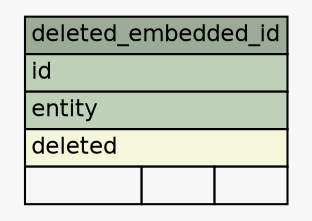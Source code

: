 // dot 2.26.3 on Windows Vista 6.0
// SchemaSpy rev 514
digraph "deleted_embedded_id" {
  graph [
    rankdir="RL"
    bgcolor="#f7f7f7"
    nodesep="0.18"
    ranksep="0.46"
    fontname="Helvetica"
    fontsize="11"
  ];
  node [
    fontname="Helvetica"
    fontsize="11"
    shape="plaintext"
  ];
  edge [
    arrowsize="0.8"
  ];
  "deleted_embedded_id" [
    label=<
    <TABLE BORDER="0" CELLBORDER="1" CELLSPACING="0" BGCOLOR="#ffffff">
      <TR><TD COLSPAN="3" BGCOLOR="#9bab96" ALIGN="CENTER">deleted_embedded_id</TD></TR>
      <TR><TD PORT="id" COLSPAN="3" BGCOLOR="#bed1b8" ALIGN="LEFT">id</TD></TR>
      <TR><TD PORT="entity" COLSPAN="3" BGCOLOR="#bed1b8" ALIGN="LEFT">entity</TD></TR>
      <TR><TD PORT="deleted" COLSPAN="3" BGCOLOR="#f4f7da" ALIGN="LEFT">deleted</TD></TR>
      <TR><TD ALIGN="LEFT" BGCOLOR="#f7f7f7">  </TD><TD ALIGN="RIGHT" BGCOLOR="#f7f7f7">  </TD><TD ALIGN="RIGHT" BGCOLOR="#f7f7f7">  </TD></TR>
    </TABLE>>
    URL="tables/deleted_embedded_id.html"
    tooltip="deleted_embedded_id"
  ];
}
